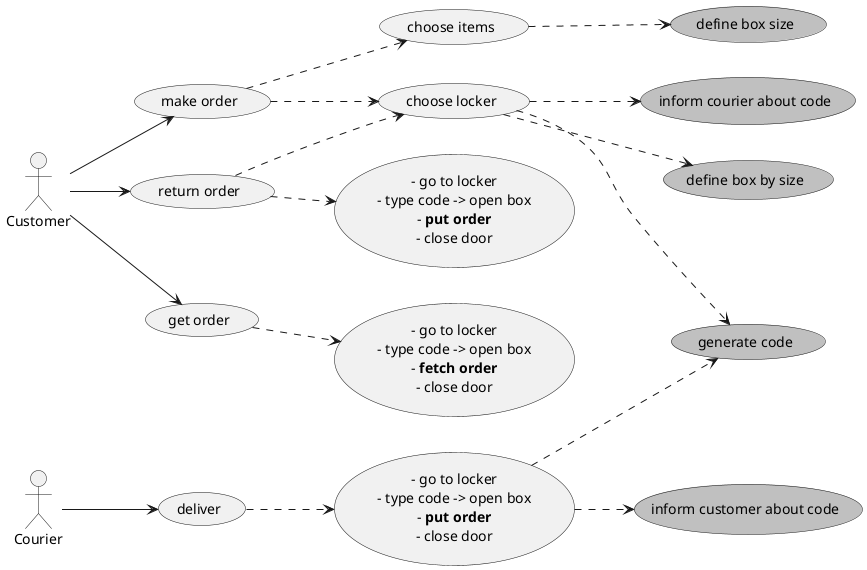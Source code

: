 @startuml

left to right direction

actor Customer
actor Courier

'package system {
    usecase put_order_actions as "
    - go to locker
    - type code -> open box
    - **put order**
    - close door
    "

    usecase deliver_actions as "
    - go to locker
    - type code -> open box
    - **put order**
    - close door
    "
    (deliver_actions) ..> (generate code)
    (deliver_actions) ..> (inform customer about code)

    usecase get_order_actions as "
    - go to locker
    - type code -> open box
    - **fetch order**
    - close door
    "

    (make order)
        (make order) ..> (choose items)
            (choose items) ..> (define box size)
        (make order) ..> (choose locker)
            (choose locker) ..> (generate code)
            (choose locker) ..> (inform courier about code)
            (choose locker) ..> (define box by size)

    (return order)
        (return order) ..> (choose locker)
        (return order) ..> (put_order_actions)

    (deliver) ..> (deliver_actions)

    (get order) ..> (get_order_actions)
'}

Customer --> (make order)
Customer --> (get order)
Customer --> (return order)
Courier --> (deliver)

(define box size)#silver
(define box by size)#silver
(generate code)#silver
(inform customer about code)#silver
(inform courier about code)#silver

@enduml
